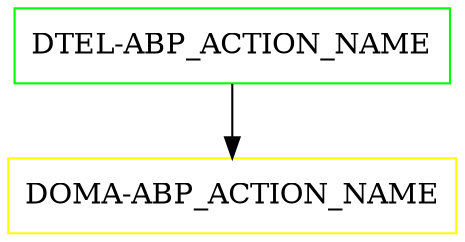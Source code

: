 digraph G {
  "DTEL-ABP_ACTION_NAME" [shape=box,color=green];
  "DOMA-ABP_ACTION_NAME" [shape=box,color=yellow,URL="./DOMA_ABP_ACTION_NAME.html"];
  "DTEL-ABP_ACTION_NAME" -> "DOMA-ABP_ACTION_NAME";
}
